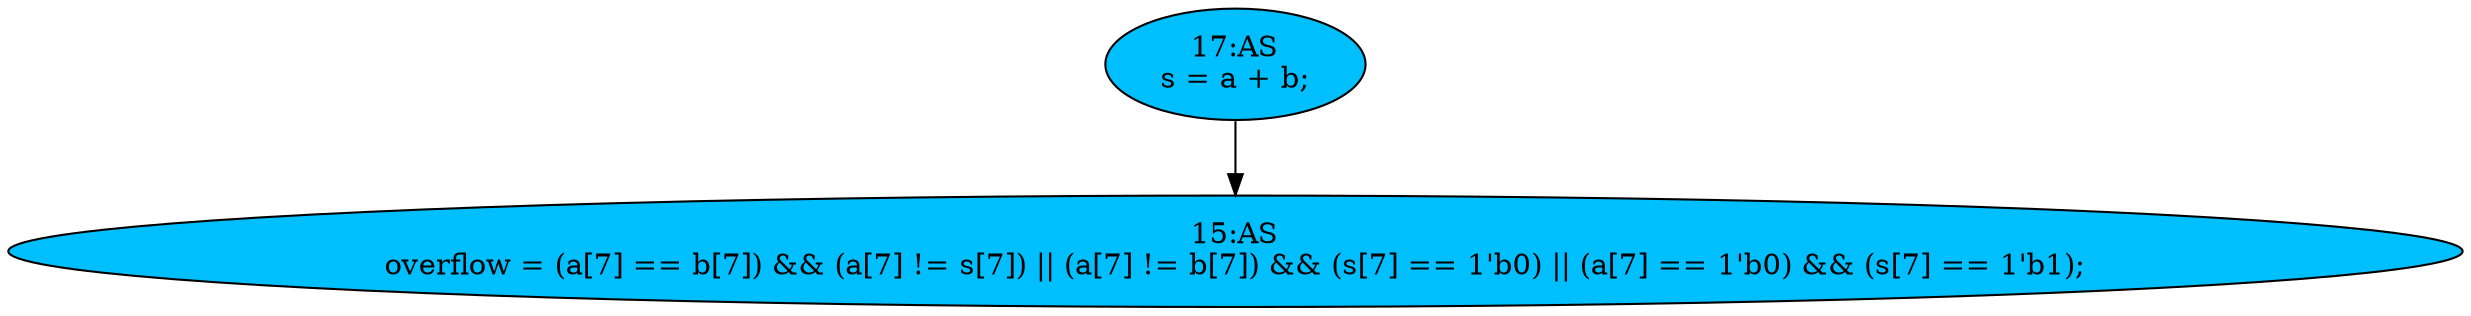 strict digraph "compose( ,  )" {
	node [label="\N"];
	"15:AS"	[ast="<pyverilog.vparser.ast.Assign object at 0x7f3d9d067190>",
		def_var="['overflow']",
		fillcolor=deepskyblue,
		label="15:AS
overflow = (a[7] == b[7]) && (a[7] != s[7]) || (a[7] != b[7]) && (s[7] == 1'b0) || (a[7] == 1'b0) && (s[7] == 1'b1);",
		statements="[]",
		style=filled,
		typ=Assign,
		use_var="['a', 'b', 'a', 's', 'a', 'b', 's', 'a', 's']"];
	"17:AS"	[ast="<pyverilog.vparser.ast.Assign object at 0x7f3d9d067590>",
		def_var="['s']",
		fillcolor=deepskyblue,
		label="17:AS
s = a + b;",
		statements="[]",
		style=filled,
		typ=Assign,
		use_var="['a', 'b']"];
	"17:AS" -> "15:AS";
}
